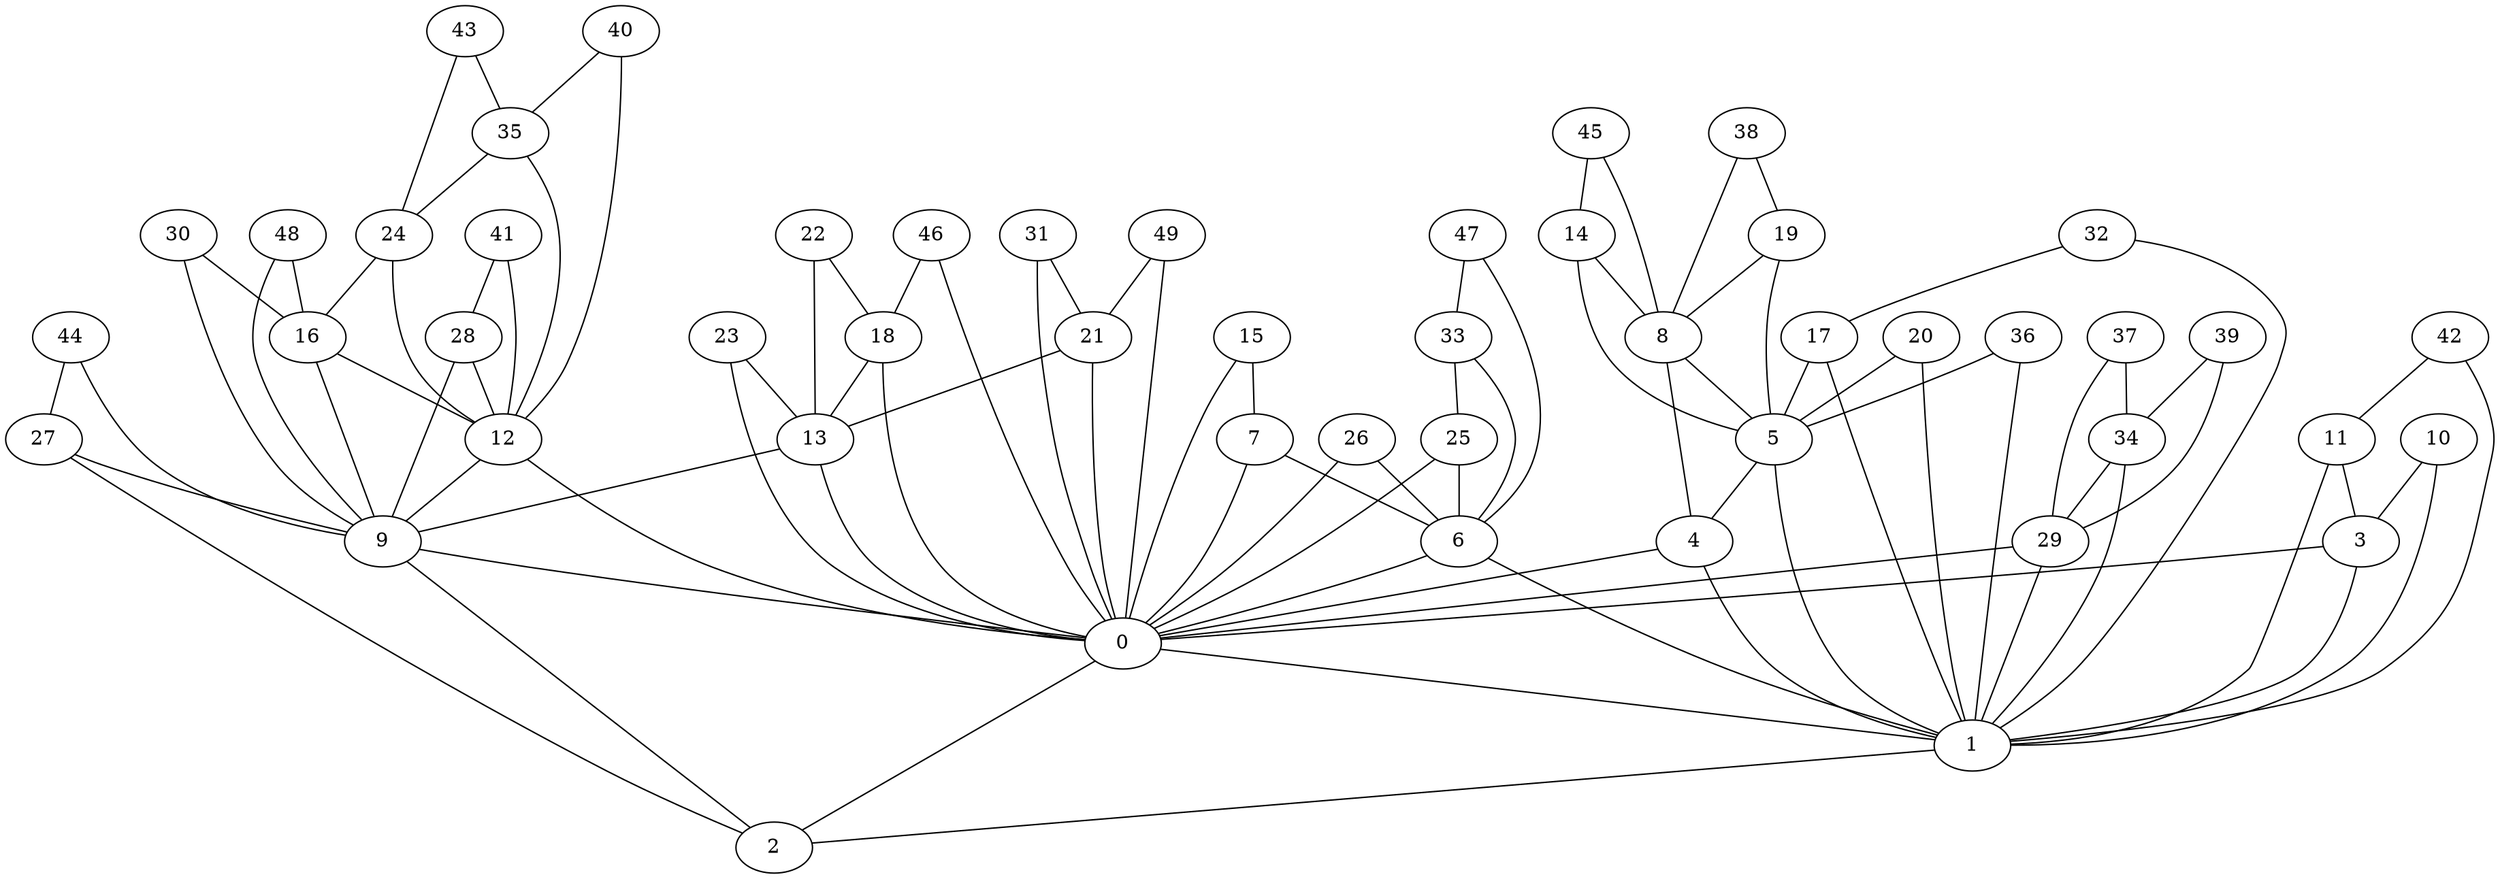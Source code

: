 graph DorMen50 {
0;
1;
2;
3;
4;
5;
6;
7;
8;
9;
10;
11;
12;
13;
14;
15;
16;
17;
18;
19;
20;
21;
22;
23;
24;
25;
26;
27;
28;
29;
30;
31;
32;
33;
34;
35;
36;
37;
38;
39;
40;
41;
42;
43;
44;
45;
46;
47;
48;
49;
0--1;
1--2;
2--0;
3--0;
3--1;
4--0;
4--1;
5--4;
5--1;
6--0;
6--1;
7--6;
7--0;
8--5;
8--4;
9--2;
9--0;
10--3;
10--1;
11--3;
11--1;
12--9;
12--0;
13--9;
13--0;
14--8;
14--5;
15--7;
15--0;
16--12;
16--9;
17--5;
17--1;
18--13;
18--0;
19--8;
19--5;
20--5;
20--1;
21--13;
21--0;
22--18;
22--13;
23--13;
23--0;
24--16;
24--12;
25--6;
25--0;
26--6;
26--0;
27--9;
27--2;
28--12;
28--9;
29--0;
29--1;
30--16;
30--9;
31--21;
31--0;
32--17;
32--1;
33--25;
33--6;
34--29;
34--1;
35--24;
35--12;
36--5;
36--1;
37--34;
37--29;
38--19;
38--8;
39--34;
39--29;
40--35;
40--12;
41--28;
41--12;
42--11;
42--1;
43--35;
43--24;
44--27;
44--9;
45--14;
45--8;
46--18;
46--0;
47--33;
47--6;
48--16;
48--9;
49--21;
49--0;
}
